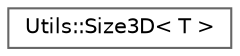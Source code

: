 digraph "Graphical Class Hierarchy"
{
 // LATEX_PDF_SIZE
  bgcolor="transparent";
  edge [fontname=Helvetica,fontsize=10,labelfontname=Helvetica,labelfontsize=10];
  node [fontname=Helvetica,fontsize=10,shape=box,height=0.2,width=0.4];
  rankdir="LR";
  Node0 [id="Node000000",label="Utils::Size3D\< T \>",height=0.2,width=0.4,color="grey40", fillcolor="white", style="filled",URL="$struct_utils_1_1_size3_d.html",tooltip=" "];
}
